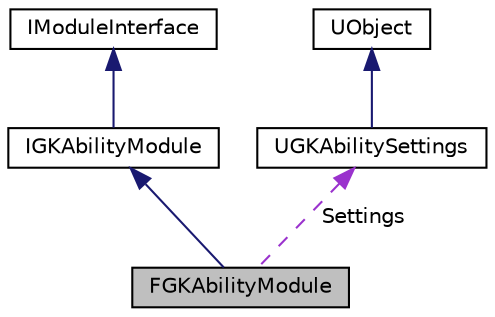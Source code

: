 digraph "FGKAbilityModule"
{
 // LATEX_PDF_SIZE
  edge [fontname="Helvetica",fontsize="10",labelfontname="Helvetica",labelfontsize="10"];
  node [fontname="Helvetica",fontsize="10",shape=record];
  Node1 [label="FGKAbilityModule",height=0.2,width=0.4,color="black", fillcolor="grey75", style="filled", fontcolor="black",tooltip=" "];
  Node2 -> Node1 [dir="back",color="midnightblue",fontsize="10",style="solid",fontname="Helvetica"];
  Node2 [label="IGKAbilityModule",height=0.2,width=0.4,color="black", fillcolor="white", style="filled",URL="$classIGKAbilityModule.html",tooltip=" "];
  Node3 -> Node2 [dir="back",color="midnightblue",fontsize="10",style="solid",fontname="Helvetica"];
  Node3 [label="IModuleInterface",height=0.2,width=0.4,color="black", fillcolor="white", style="filled",tooltip=" "];
  Node4 -> Node1 [dir="back",color="darkorchid3",fontsize="10",style="dashed",label=" Settings" ,fontname="Helvetica"];
  Node4 [label="UGKAbilitySettings",height=0.2,width=0.4,color="black", fillcolor="white", style="filled",URL="$classUGKAbilitySettings.html",tooltip=" "];
  Node5 -> Node4 [dir="back",color="midnightblue",fontsize="10",style="solid",fontname="Helvetica"];
  Node5 [label="UObject",height=0.2,width=0.4,color="black", fillcolor="white", style="filled",tooltip=" "];
}
